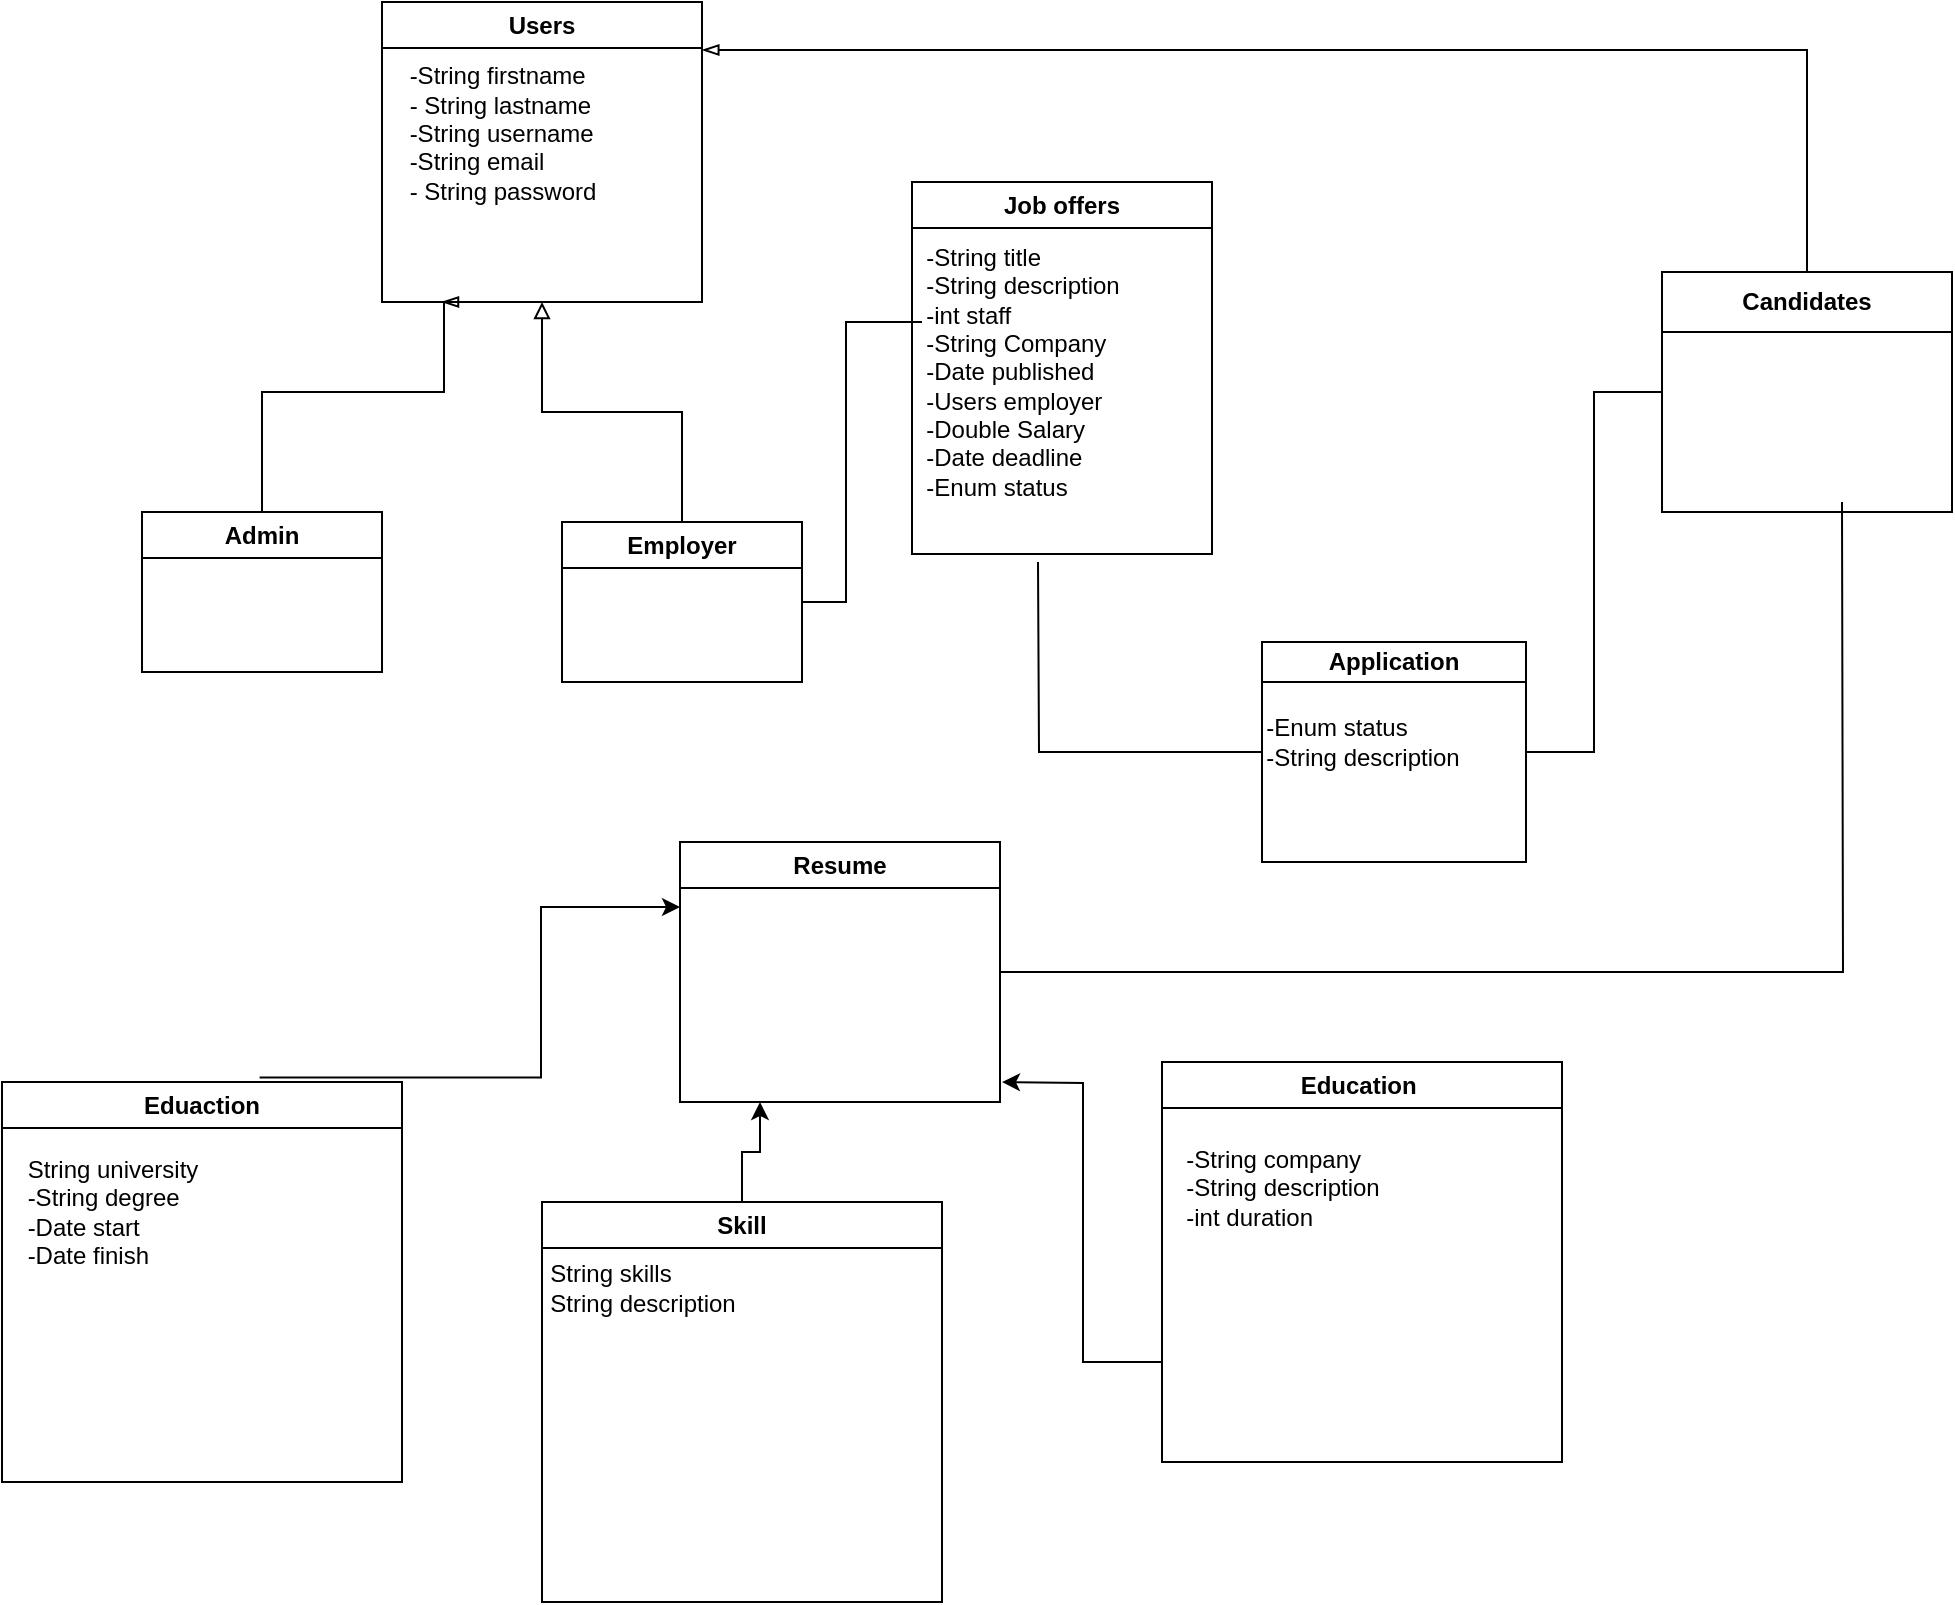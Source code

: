 <mxfile version="21.6.1" type="device">
  <diagram name="Page-1" id="3K1eUuzpIY2LtrL7otnD">
    <mxGraphModel dx="2294" dy="736" grid="1" gridSize="10" guides="1" tooltips="1" connect="1" arrows="1" fold="1" page="1" pageScale="1" pageWidth="850" pageHeight="1100" math="0" shadow="0">
      <root>
        <mxCell id="0" />
        <mxCell id="1" parent="0" />
        <mxCell id="ZhhiA_KaOUA8P15u94uH-2" value="Users" style="swimlane;whiteSpace=wrap;html=1;" parent="1" vertex="1">
          <mxGeometry x="10" y="20" width="160" height="150" as="geometry" />
        </mxCell>
        <mxCell id="ZhhiA_KaOUA8P15u94uH-8" value="&lt;div style=&quot;text-align: left;&quot;&gt;&lt;span style=&quot;background-color: initial;&quot;&gt;-String firstname&lt;/span&gt;&lt;/div&gt;&lt;div style=&quot;text-align: left;&quot;&gt;&lt;span style=&quot;background-color: initial;&quot;&gt;- String lastname&lt;/span&gt;&lt;/div&gt;&lt;div style=&quot;text-align: left;&quot;&gt;&lt;span style=&quot;background-color: initial;&quot;&gt;-String username&lt;/span&gt;&lt;/div&gt;&lt;div style=&quot;text-align: left;&quot;&gt;&lt;span style=&quot;background-color: initial;&quot;&gt;-String email&lt;/span&gt;&lt;/div&gt;&lt;div style=&quot;text-align: left;&quot;&gt;&lt;span style=&quot;background-color: initial;&quot;&gt;- String password&lt;/span&gt;&lt;/div&gt;&lt;div style=&quot;text-align: left;&quot;&gt;&lt;span style=&quot;background-color: initial;&quot;&gt;&lt;br&gt;&lt;/span&gt;&lt;/div&gt;&lt;div style=&quot;text-align: left;&quot;&gt;&lt;span style=&quot;background-color: initial;&quot;&gt;&lt;br&gt;&lt;/span&gt;&lt;/div&gt;" style="text;html=1;align=center;verticalAlign=middle;resizable=0;points=[];autosize=1;strokeColor=none;fillColor=none;" parent="ZhhiA_KaOUA8P15u94uH-2" vertex="1">
          <mxGeometry y="25" width="120" height="110" as="geometry" />
        </mxCell>
        <mxCell id="ZhhiA_KaOUA8P15u94uH-22" style="edgeStyle=orthogonalEdgeStyle;rounded=0;orthogonalLoop=1;jettySize=auto;html=1;entryX=1;entryY=0.5;entryDx=0;entryDy=0;endArrow=none;endFill=0;" parent="1" source="ZhhiA_KaOUA8P15u94uH-4" target="ZhhiA_KaOUA8P15u94uH-6" edge="1">
          <mxGeometry relative="1" as="geometry" />
        </mxCell>
        <mxCell id="5nN_xwyGcTROgHsjMrRY-9" style="edgeStyle=orthogonalEdgeStyle;rounded=0;orthogonalLoop=1;jettySize=auto;html=1;entryX=1.001;entryY=0.16;entryDx=0;entryDy=0;entryPerimeter=0;endArrow=blockThin;endFill=0;" edge="1" parent="1" source="ZhhiA_KaOUA8P15u94uH-4" target="ZhhiA_KaOUA8P15u94uH-2">
          <mxGeometry relative="1" as="geometry">
            <Array as="points">
              <mxPoint x="722" y="44" />
            </Array>
          </mxGeometry>
        </mxCell>
        <mxCell id="ZhhiA_KaOUA8P15u94uH-4" value="Candidates" style="swimlane;whiteSpace=wrap;html=1;startSize=30;" parent="1" vertex="1">
          <mxGeometry x="650" y="155" width="145" height="120" as="geometry" />
        </mxCell>
        <mxCell id="ZhhiA_KaOUA8P15u94uH-13" value="&lt;div style=&quot;text-align: left;&quot;&gt;&lt;br&gt;&lt;/div&gt;" style="text;html=1;align=center;verticalAlign=middle;resizable=0;points=[];autosize=1;strokeColor=none;fillColor=none;" parent="ZhhiA_KaOUA8P15u94uH-4" vertex="1">
          <mxGeometry x="40" y="60" width="20" height="30" as="geometry" />
        </mxCell>
        <mxCell id="ZhhiA_KaOUA8P15u94uH-5" value="Job offers" style="swimlane;whiteSpace=wrap;html=1;" parent="1" vertex="1">
          <mxGeometry x="275" y="110" width="150" height="186" as="geometry" />
        </mxCell>
        <mxCell id="ZhhiA_KaOUA8P15u94uH-15" value="&lt;div style=&quot;text-align: left;&quot;&gt;&lt;span style=&quot;background-color: initial;&quot;&gt;-String title&lt;/span&gt;&lt;/div&gt;&lt;div style=&quot;text-align: left;&quot;&gt;&lt;span style=&quot;background-color: initial;&quot;&gt;-String description&lt;/span&gt;&lt;/div&gt;&lt;div style=&quot;text-align: left;&quot;&gt;&lt;span style=&quot;background-color: initial;&quot;&gt;-int staff&lt;/span&gt;&lt;/div&gt;&lt;div style=&quot;text-align: left;&quot;&gt;&lt;span style=&quot;background-color: initial;&quot;&gt;-String Company&lt;/span&gt;&lt;/div&gt;&lt;div style=&quot;text-align: left;&quot;&gt;&lt;span style=&quot;background-color: initial;&quot;&gt;-Date published&lt;/span&gt;&lt;/div&gt;&lt;div style=&quot;text-align: left;&quot;&gt;&lt;span style=&quot;background-color: initial;&quot;&gt;-Users employer&lt;/span&gt;&lt;/div&gt;&lt;div style=&quot;text-align: left;&quot;&gt;&lt;span style=&quot;background-color: initial;&quot;&gt;-Double Salary&lt;/span&gt;&lt;/div&gt;&lt;div style=&quot;text-align: left;&quot;&gt;&lt;span style=&quot;background-color: initial;&quot;&gt;-Date deadline&lt;/span&gt;&lt;/div&gt;&lt;div style=&quot;text-align: left;&quot;&gt;&lt;span style=&quot;background-color: initial;&quot;&gt;-Enum status&lt;/span&gt;&lt;/div&gt;" style="text;html=1;align=center;verticalAlign=middle;resizable=0;points=[];autosize=1;strokeColor=none;fillColor=none;" parent="ZhhiA_KaOUA8P15u94uH-5" vertex="1">
          <mxGeometry x="-5" y="25" width="120" height="140" as="geometry" />
        </mxCell>
        <mxCell id="ZhhiA_KaOUA8P15u94uH-23" style="edgeStyle=orthogonalEdgeStyle;rounded=0;orthogonalLoop=1;jettySize=auto;html=1;endArrow=none;endFill=0;" parent="1" source="ZhhiA_KaOUA8P15u94uH-6" edge="1">
          <mxGeometry relative="1" as="geometry">
            <mxPoint x="338" y="300" as="targetPoint" />
          </mxGeometry>
        </mxCell>
        <mxCell id="ZhhiA_KaOUA8P15u94uH-6" value="Application" style="swimlane;whiteSpace=wrap;html=1;startSize=20;" parent="1" vertex="1">
          <mxGeometry x="450" y="340" width="132" height="110" as="geometry">
            <mxRectangle x="348" y="80" width="110" height="30" as="alternateBounds" />
          </mxGeometry>
        </mxCell>
        <mxCell id="5nN_xwyGcTROgHsjMrRY-5" style="edgeStyle=orthogonalEdgeStyle;rounded=0;orthogonalLoop=1;jettySize=auto;html=1;exitX=0.5;exitY=0;exitDx=0;exitDy=0;endArrow=block;endFill=0;entryX=0.5;entryY=1;entryDx=0;entryDy=0;" edge="1" parent="1" source="5nN_xwyGcTROgHsjMrRY-1" target="ZhhiA_KaOUA8P15u94uH-2">
          <mxGeometry relative="1" as="geometry">
            <mxPoint x="93" y="180" as="targetPoint" />
          </mxGeometry>
        </mxCell>
        <mxCell id="5nN_xwyGcTROgHsjMrRY-8" style="edgeStyle=orthogonalEdgeStyle;rounded=0;orthogonalLoop=1;jettySize=auto;html=1;exitX=1;exitY=0.5;exitDx=0;exitDy=0;endArrow=none;endFill=0;" edge="1" parent="1" source="5nN_xwyGcTROgHsjMrRY-1">
          <mxGeometry relative="1" as="geometry">
            <mxPoint x="280" y="180" as="targetPoint" />
            <Array as="points">
              <mxPoint x="242" y="320" />
              <mxPoint x="242" y="180" />
            </Array>
          </mxGeometry>
        </mxCell>
        <mxCell id="5nN_xwyGcTROgHsjMrRY-1" value="Employer" style="swimlane;whiteSpace=wrap;html=1;" vertex="1" parent="1">
          <mxGeometry x="100" y="280" width="120" height="80" as="geometry" />
        </mxCell>
        <mxCell id="5nN_xwyGcTROgHsjMrRY-7" style="edgeStyle=orthogonalEdgeStyle;rounded=0;orthogonalLoop=1;jettySize=auto;html=1;endArrow=blockThin;endFill=0;" edge="1" parent="1" source="5nN_xwyGcTROgHsjMrRY-4">
          <mxGeometry relative="1" as="geometry">
            <mxPoint x="40" y="170" as="targetPoint" />
            <Array as="points">
              <mxPoint x="-50" y="215" />
              <mxPoint x="41" y="215" />
            </Array>
          </mxGeometry>
        </mxCell>
        <mxCell id="5nN_xwyGcTROgHsjMrRY-4" value="Admin" style="swimlane;whiteSpace=wrap;html=1;" vertex="1" parent="1">
          <mxGeometry x="-110" y="275" width="120" height="80" as="geometry" />
        </mxCell>
        <mxCell id="ZhhiA_KaOUA8P15u94uH-14" value="&lt;div style=&quot;text-align: left;&quot;&gt;&lt;span style=&quot;background-color: initial;&quot;&gt;-Enum status&lt;/span&gt;&lt;/div&gt;&lt;div style=&quot;text-align: left;&quot;&gt;&lt;span style=&quot;background-color: initial;&quot;&gt;-String description&lt;/span&gt;&lt;/div&gt;" style="text;html=1;align=center;verticalAlign=middle;resizable=0;points=[];autosize=1;strokeColor=none;fillColor=none;" parent="1" vertex="1">
          <mxGeometry x="440" y="370" width="120" height="40" as="geometry" />
        </mxCell>
        <mxCell id="5nN_xwyGcTROgHsjMrRY-15" style="edgeStyle=orthogonalEdgeStyle;rounded=0;orthogonalLoop=1;jettySize=auto;html=1;exitX=1;exitY=0.5;exitDx=0;exitDy=0;endArrow=none;endFill=0;" edge="1" parent="1" source="5nN_xwyGcTROgHsjMrRY-11">
          <mxGeometry relative="1" as="geometry">
            <mxPoint x="740" y="270" as="targetPoint" />
          </mxGeometry>
        </mxCell>
        <mxCell id="5nN_xwyGcTROgHsjMrRY-11" value="Resume" style="swimlane;whiteSpace=wrap;html=1;" vertex="1" parent="1">
          <mxGeometry x="159" y="440" width="160" height="130" as="geometry" />
        </mxCell>
        <mxCell id="5nN_xwyGcTROgHsjMrRY-13" value="&lt;div style=&quot;text-align: left;&quot;&gt;&lt;br&gt;&lt;/div&gt;" style="text;html=1;align=center;verticalAlign=middle;resizable=0;points=[];autosize=1;strokeColor=none;fillColor=none;" vertex="1" parent="5nN_xwyGcTROgHsjMrRY-11">
          <mxGeometry x="55" y="35" width="20" height="30" as="geometry" />
        </mxCell>
        <mxCell id="5nN_xwyGcTROgHsjMrRY-28" style="edgeStyle=orthogonalEdgeStyle;rounded=0;orthogonalLoop=1;jettySize=auto;html=1;exitX=0;exitY=0.75;exitDx=0;exitDy=0;" edge="1" parent="1" source="5nN_xwyGcTROgHsjMrRY-18">
          <mxGeometry relative="1" as="geometry">
            <mxPoint x="320" y="560" as="targetPoint" />
          </mxGeometry>
        </mxCell>
        <mxCell id="5nN_xwyGcTROgHsjMrRY-18" value="Education&amp;nbsp;" style="swimlane;whiteSpace=wrap;html=1;" vertex="1" parent="1">
          <mxGeometry x="400" y="550" width="200" height="200" as="geometry" />
        </mxCell>
        <mxCell id="5nN_xwyGcTROgHsjMrRY-20" value="&lt;div style=&quot;text-align: left;&quot;&gt;&lt;span style=&quot;background-color: initial;&quot;&gt;-String company&lt;/span&gt;&lt;/div&gt;&lt;div style=&quot;text-align: left;&quot;&gt;&lt;span style=&quot;background-color: initial;&quot;&gt;-String description&lt;/span&gt;&lt;/div&gt;&lt;div style=&quot;text-align: left;&quot;&gt;&lt;span style=&quot;background-color: initial;&quot;&gt;-int duration&lt;/span&gt;&lt;/div&gt;" style="text;html=1;align=center;verticalAlign=middle;resizable=0;points=[];autosize=1;strokeColor=none;fillColor=none;" vertex="1" parent="5nN_xwyGcTROgHsjMrRY-18">
          <mxGeometry y="33" width="120" height="60" as="geometry" />
        </mxCell>
        <mxCell id="5nN_xwyGcTROgHsjMrRY-26" style="edgeStyle=orthogonalEdgeStyle;rounded=0;orthogonalLoop=1;jettySize=auto;html=1;entryX=0;entryY=0.25;entryDx=0;entryDy=0;exitX=0.644;exitY=-0.011;exitDx=0;exitDy=0;exitPerimeter=0;" edge="1" parent="1" source="5nN_xwyGcTROgHsjMrRY-21" target="5nN_xwyGcTROgHsjMrRY-11">
          <mxGeometry relative="1" as="geometry" />
        </mxCell>
        <mxCell id="5nN_xwyGcTROgHsjMrRY-21" value="Eduaction" style="swimlane;whiteSpace=wrap;html=1;" vertex="1" parent="1">
          <mxGeometry x="-180" y="560" width="200" height="200" as="geometry" />
        </mxCell>
        <mxCell id="5nN_xwyGcTROgHsjMrRY-24" value="&lt;div style=&quot;text-align: left;&quot;&gt;&lt;span style=&quot;background-color: initial;&quot;&gt;String university&lt;/span&gt;&lt;/div&gt;&lt;div style=&quot;text-align: left;&quot;&gt;&lt;span style=&quot;background-color: initial;&quot;&gt;-String degree&lt;/span&gt;&lt;/div&gt;&lt;div style=&quot;text-align: left;&quot;&gt;&lt;span style=&quot;background-color: initial;&quot;&gt;-Date start&lt;/span&gt;&lt;/div&gt;&lt;div style=&quot;text-align: left;&quot;&gt;&lt;span style=&quot;background-color: initial;&quot;&gt;-Date finish&lt;/span&gt;&lt;/div&gt;" style="text;html=1;align=center;verticalAlign=middle;resizable=0;points=[];autosize=1;strokeColor=none;fillColor=none;" vertex="1" parent="5nN_xwyGcTROgHsjMrRY-21">
          <mxGeometry y="30" width="110" height="70" as="geometry" />
        </mxCell>
        <mxCell id="5nN_xwyGcTROgHsjMrRY-25" style="edgeStyle=orthogonalEdgeStyle;rounded=0;orthogonalLoop=1;jettySize=auto;html=1;exitX=0.5;exitY=0;exitDx=0;exitDy=0;entryX=0.25;entryY=1;entryDx=0;entryDy=0;" edge="1" parent="1" source="5nN_xwyGcTROgHsjMrRY-22" target="5nN_xwyGcTROgHsjMrRY-11">
          <mxGeometry relative="1" as="geometry" />
        </mxCell>
        <mxCell id="5nN_xwyGcTROgHsjMrRY-22" value="Skill" style="swimlane;whiteSpace=wrap;html=1;" vertex="1" parent="1">
          <mxGeometry x="90" y="620" width="200" height="200" as="geometry" />
        </mxCell>
        <mxCell id="5nN_xwyGcTROgHsjMrRY-23" value="&lt;div style=&quot;text-align: left;&quot;&gt;&lt;span style=&quot;background-color: initial;&quot;&gt;String skills&lt;/span&gt;&lt;/div&gt;&lt;div style=&quot;text-align: left;&quot;&gt;&lt;span style=&quot;background-color: initial;&quot;&gt;String description&lt;/span&gt;&lt;/div&gt;" style="text;html=1;align=center;verticalAlign=middle;resizable=0;points=[];autosize=1;strokeColor=none;fillColor=none;" vertex="1" parent="1">
          <mxGeometry x="80" y="643" width="120" height="40" as="geometry" />
        </mxCell>
      </root>
    </mxGraphModel>
  </diagram>
</mxfile>
